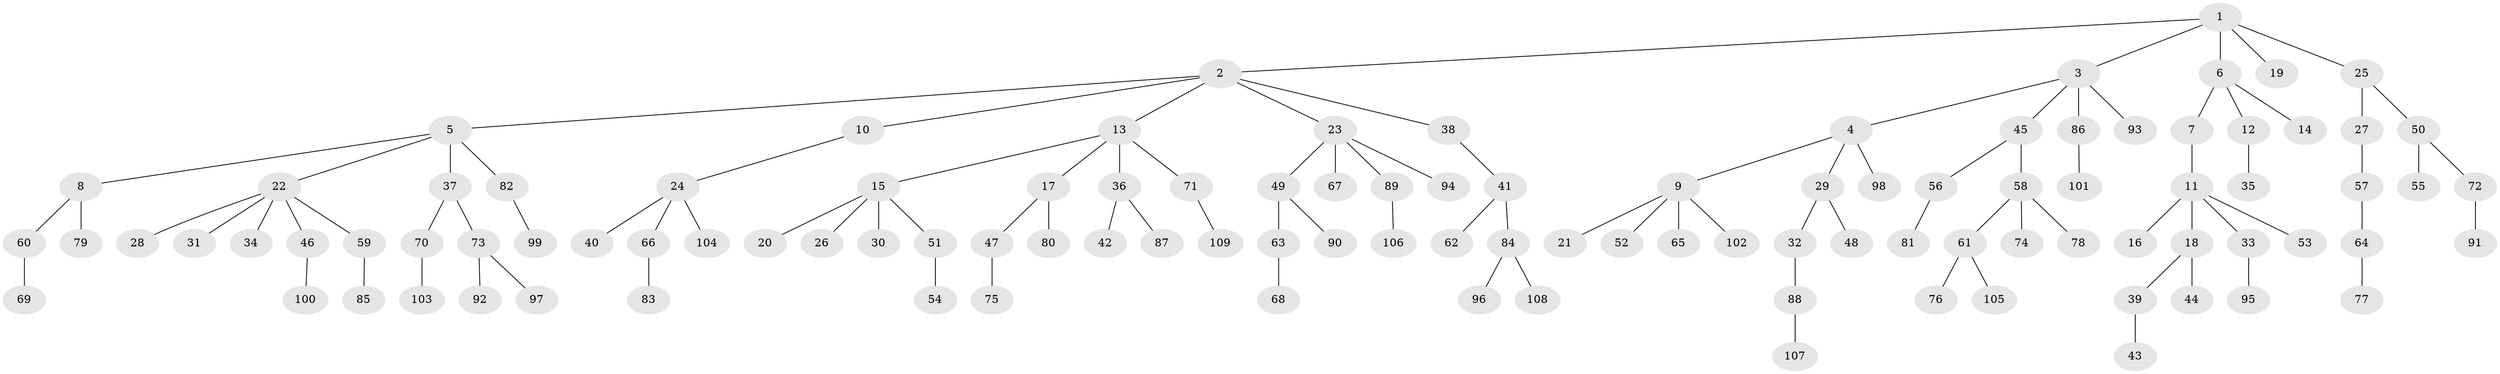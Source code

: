 // Generated by graph-tools (version 1.1) at 2025/37/03/09/25 02:37:01]
// undirected, 109 vertices, 108 edges
graph export_dot {
graph [start="1"]
  node [color=gray90,style=filled];
  1;
  2;
  3;
  4;
  5;
  6;
  7;
  8;
  9;
  10;
  11;
  12;
  13;
  14;
  15;
  16;
  17;
  18;
  19;
  20;
  21;
  22;
  23;
  24;
  25;
  26;
  27;
  28;
  29;
  30;
  31;
  32;
  33;
  34;
  35;
  36;
  37;
  38;
  39;
  40;
  41;
  42;
  43;
  44;
  45;
  46;
  47;
  48;
  49;
  50;
  51;
  52;
  53;
  54;
  55;
  56;
  57;
  58;
  59;
  60;
  61;
  62;
  63;
  64;
  65;
  66;
  67;
  68;
  69;
  70;
  71;
  72;
  73;
  74;
  75;
  76;
  77;
  78;
  79;
  80;
  81;
  82;
  83;
  84;
  85;
  86;
  87;
  88;
  89;
  90;
  91;
  92;
  93;
  94;
  95;
  96;
  97;
  98;
  99;
  100;
  101;
  102;
  103;
  104;
  105;
  106;
  107;
  108;
  109;
  1 -- 2;
  1 -- 3;
  1 -- 6;
  1 -- 19;
  1 -- 25;
  2 -- 5;
  2 -- 10;
  2 -- 13;
  2 -- 23;
  2 -- 38;
  3 -- 4;
  3 -- 45;
  3 -- 86;
  3 -- 93;
  4 -- 9;
  4 -- 29;
  4 -- 98;
  5 -- 8;
  5 -- 22;
  5 -- 37;
  5 -- 82;
  6 -- 7;
  6 -- 12;
  6 -- 14;
  7 -- 11;
  8 -- 60;
  8 -- 79;
  9 -- 21;
  9 -- 52;
  9 -- 65;
  9 -- 102;
  10 -- 24;
  11 -- 16;
  11 -- 18;
  11 -- 33;
  11 -- 53;
  12 -- 35;
  13 -- 15;
  13 -- 17;
  13 -- 36;
  13 -- 71;
  15 -- 20;
  15 -- 26;
  15 -- 30;
  15 -- 51;
  17 -- 47;
  17 -- 80;
  18 -- 39;
  18 -- 44;
  22 -- 28;
  22 -- 31;
  22 -- 34;
  22 -- 46;
  22 -- 59;
  23 -- 49;
  23 -- 67;
  23 -- 89;
  23 -- 94;
  24 -- 40;
  24 -- 66;
  24 -- 104;
  25 -- 27;
  25 -- 50;
  27 -- 57;
  29 -- 32;
  29 -- 48;
  32 -- 88;
  33 -- 95;
  36 -- 42;
  36 -- 87;
  37 -- 70;
  37 -- 73;
  38 -- 41;
  39 -- 43;
  41 -- 62;
  41 -- 84;
  45 -- 56;
  45 -- 58;
  46 -- 100;
  47 -- 75;
  49 -- 63;
  49 -- 90;
  50 -- 55;
  50 -- 72;
  51 -- 54;
  56 -- 81;
  57 -- 64;
  58 -- 61;
  58 -- 74;
  58 -- 78;
  59 -- 85;
  60 -- 69;
  61 -- 76;
  61 -- 105;
  63 -- 68;
  64 -- 77;
  66 -- 83;
  70 -- 103;
  71 -- 109;
  72 -- 91;
  73 -- 92;
  73 -- 97;
  82 -- 99;
  84 -- 96;
  84 -- 108;
  86 -- 101;
  88 -- 107;
  89 -- 106;
}
